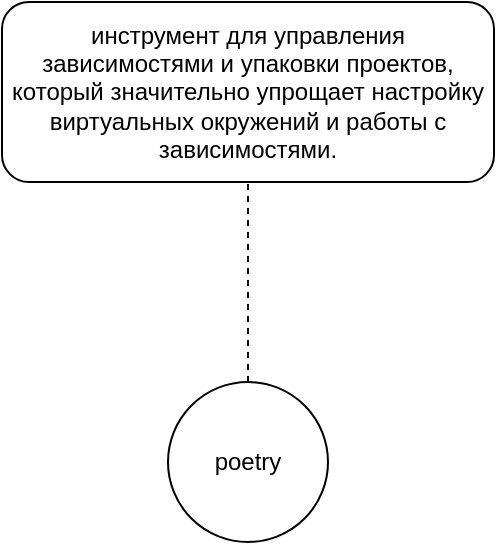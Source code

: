 <mxfile version="26.0.4">
  <diagram name="Страница — 1" id="Ojy6zlbdxTmZOhlRn1pK">
    <mxGraphModel dx="794" dy="1114" grid="1" gridSize="10" guides="1" tooltips="1" connect="1" arrows="1" fold="1" page="1" pageScale="1" pageWidth="827" pageHeight="1169" math="0" shadow="0">
      <root>
        <mxCell id="0" />
        <mxCell id="1" parent="0" />
        <mxCell id="EwVVaY0tGmsgBZr4FCaH-1" value="poetry" style="ellipse;whiteSpace=wrap;html=1;aspect=fixed;" vertex="1" parent="1">
          <mxGeometry x="370" y="530" width="80" height="80" as="geometry" />
        </mxCell>
        <mxCell id="EwVVaY0tGmsgBZr4FCaH-2" value="инструмент для управления зависимостями и упаковки проектов, который значительно упрощает настройку виртуальных окружений и работы с зависимостями." style="rounded=1;whiteSpace=wrap;html=1;" vertex="1" parent="1">
          <mxGeometry x="287" y="340" width="246" height="90" as="geometry" />
        </mxCell>
        <mxCell id="EwVVaY0tGmsgBZr4FCaH-3" value="" style="endArrow=none;dashed=1;html=1;rounded=0;" edge="1" parent="1" source="EwVVaY0tGmsgBZr4FCaH-1" target="EwVVaY0tGmsgBZr4FCaH-2">
          <mxGeometry width="50" height="50" relative="1" as="geometry">
            <mxPoint x="380" y="590" as="sourcePoint" />
            <mxPoint x="430" y="540" as="targetPoint" />
          </mxGeometry>
        </mxCell>
      </root>
    </mxGraphModel>
  </diagram>
</mxfile>
